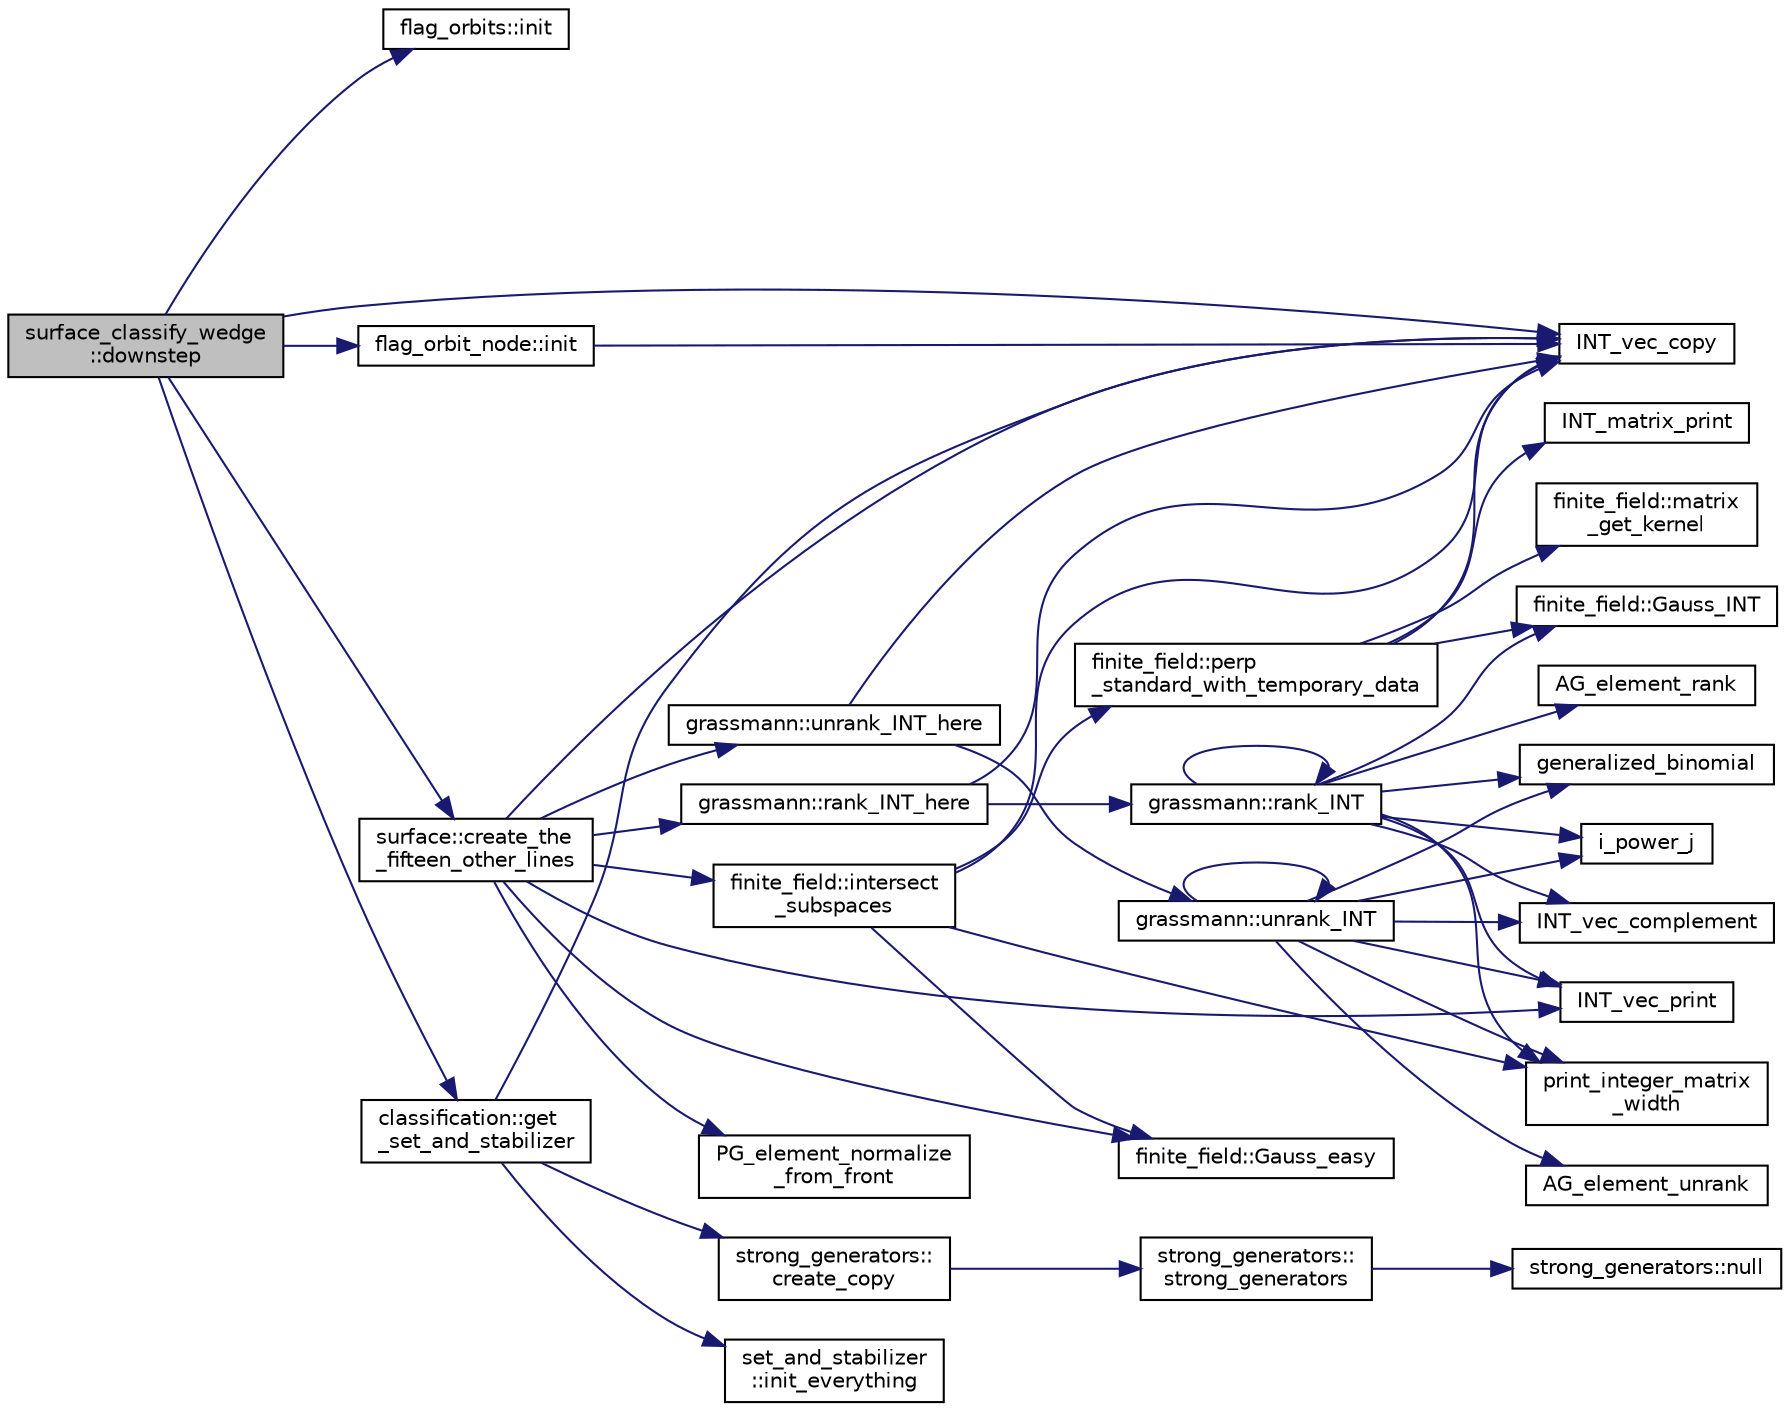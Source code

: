 digraph "surface_classify_wedge::downstep"
{
  edge [fontname="Helvetica",fontsize="10",labelfontname="Helvetica",labelfontsize="10"];
  node [fontname="Helvetica",fontsize="10",shape=record];
  rankdir="LR";
  Node157 [label="surface_classify_wedge\l::downstep",height=0.2,width=0.4,color="black", fillcolor="grey75", style="filled", fontcolor="black"];
  Node157 -> Node158 [color="midnightblue",fontsize="10",style="solid",fontname="Helvetica"];
  Node158 [label="flag_orbits::init",height=0.2,width=0.4,color="black", fillcolor="white", style="filled",URL="$d4/d77/classflag__orbits.html#a3319b31077e33267f1170b5febf07068"];
  Node157 -> Node159 [color="midnightblue",fontsize="10",style="solid",fontname="Helvetica"];
  Node159 [label="classification::get\l_set_and_stabilizer",height=0.2,width=0.4,color="black", fillcolor="white", style="filled",URL="$d0/dff/classclassification.html#a1ab1ff0514a305dc9686448919598e87"];
  Node159 -> Node160 [color="midnightblue",fontsize="10",style="solid",fontname="Helvetica"];
  Node160 [label="INT_vec_copy",height=0.2,width=0.4,color="black", fillcolor="white", style="filled",URL="$df/dbf/sajeeb_8_c.html#ac2d875e27e009af6ec04d17254d11075"];
  Node159 -> Node161 [color="midnightblue",fontsize="10",style="solid",fontname="Helvetica"];
  Node161 [label="strong_generators::\lcreate_copy",height=0.2,width=0.4,color="black", fillcolor="white", style="filled",URL="$dc/d09/classstrong__generators.html#ae8c60a4267aedfe7ba379fb939bd9853"];
  Node161 -> Node162 [color="midnightblue",fontsize="10",style="solid",fontname="Helvetica"];
  Node162 [label="strong_generators::\lstrong_generators",height=0.2,width=0.4,color="black", fillcolor="white", style="filled",URL="$dc/d09/classstrong__generators.html#a21fe01627384464cd600bd858acb6c40"];
  Node162 -> Node163 [color="midnightblue",fontsize="10",style="solid",fontname="Helvetica"];
  Node163 [label="strong_generators::null",height=0.2,width=0.4,color="black", fillcolor="white", style="filled",URL="$dc/d09/classstrong__generators.html#a6c749e2b2e07381b291f76a3841334f0"];
  Node159 -> Node164 [color="midnightblue",fontsize="10",style="solid",fontname="Helvetica"];
  Node164 [label="set_and_stabilizer\l::init_everything",height=0.2,width=0.4,color="black", fillcolor="white", style="filled",URL="$de/df6/classset__and__stabilizer.html#af069e038d8a67a93a89f05a690ca4b04"];
  Node157 -> Node160 [color="midnightblue",fontsize="10",style="solid",fontname="Helvetica"];
  Node157 -> Node165 [color="midnightblue",fontsize="10",style="solid",fontname="Helvetica"];
  Node165 [label="surface::create_the\l_fifteen_other_lines",height=0.2,width=0.4,color="black", fillcolor="white", style="filled",URL="$d5/d88/classsurface.html#acd575eb608647685ff637b14f7ce82d8"];
  Node165 -> Node166 [color="midnightblue",fontsize="10",style="solid",fontname="Helvetica"];
  Node166 [label="grassmann::unrank_INT_here",height=0.2,width=0.4,color="black", fillcolor="white", style="filled",URL="$df/d02/classgrassmann.html#aa51bb30ed0feb7ad87d500b76e0b3cbe"];
  Node166 -> Node167 [color="midnightblue",fontsize="10",style="solid",fontname="Helvetica"];
  Node167 [label="grassmann::unrank_INT",height=0.2,width=0.4,color="black", fillcolor="white", style="filled",URL="$df/d02/classgrassmann.html#a32079405b95a6da2ba1420567d762d64"];
  Node167 -> Node168 [color="midnightblue",fontsize="10",style="solid",fontname="Helvetica"];
  Node168 [label="generalized_binomial",height=0.2,width=0.4,color="black", fillcolor="white", style="filled",URL="$d2/d7c/combinatorics_8_c.html#a24762dc22e45175d18ec1ec1d2556ae8"];
  Node167 -> Node169 [color="midnightblue",fontsize="10",style="solid",fontname="Helvetica"];
  Node169 [label="i_power_j",height=0.2,width=0.4,color="black", fillcolor="white", style="filled",URL="$de/dc5/algebra__and__number__theory_8h.html#a39b321523e8957d701618bb5cac542b5"];
  Node167 -> Node170 [color="midnightblue",fontsize="10",style="solid",fontname="Helvetica"];
  Node170 [label="AG_element_unrank",height=0.2,width=0.4,color="black", fillcolor="white", style="filled",URL="$d4/d67/geometry_8h.html#a4a33b86c87b2879b97cfa1327abe2885"];
  Node167 -> Node171 [color="midnightblue",fontsize="10",style="solid",fontname="Helvetica"];
  Node171 [label="INT_vec_print",height=0.2,width=0.4,color="black", fillcolor="white", style="filled",URL="$df/dbf/sajeeb_8_c.html#a79a5901af0b47dd0d694109543c027fe"];
  Node167 -> Node167 [color="midnightblue",fontsize="10",style="solid",fontname="Helvetica"];
  Node167 -> Node172 [color="midnightblue",fontsize="10",style="solid",fontname="Helvetica"];
  Node172 [label="INT_vec_complement",height=0.2,width=0.4,color="black", fillcolor="white", style="filled",URL="$d5/db4/io__and__os_8h.html#a2a0a724647575fcd3090c763985eb81a"];
  Node167 -> Node173 [color="midnightblue",fontsize="10",style="solid",fontname="Helvetica"];
  Node173 [label="print_integer_matrix\l_width",height=0.2,width=0.4,color="black", fillcolor="white", style="filled",URL="$d5/db4/io__and__os_8h.html#aa78f3e73fc2179251bd15adbcc31573f"];
  Node166 -> Node160 [color="midnightblue",fontsize="10",style="solid",fontname="Helvetica"];
  Node165 -> Node174 [color="midnightblue",fontsize="10",style="solid",fontname="Helvetica"];
  Node174 [label="finite_field::Gauss_easy",height=0.2,width=0.4,color="black", fillcolor="white", style="filled",URL="$df/d5a/classfinite__field.html#a32761bf6c4a41f24b7193352127db8e7"];
  Node165 -> Node175 [color="midnightblue",fontsize="10",style="solid",fontname="Helvetica"];
  Node175 [label="grassmann::rank_INT_here",height=0.2,width=0.4,color="black", fillcolor="white", style="filled",URL="$df/d02/classgrassmann.html#aaeab144aec85ec523f5a4d614a86d8d7"];
  Node175 -> Node160 [color="midnightblue",fontsize="10",style="solid",fontname="Helvetica"];
  Node175 -> Node176 [color="midnightblue",fontsize="10",style="solid",fontname="Helvetica"];
  Node176 [label="grassmann::rank_INT",height=0.2,width=0.4,color="black", fillcolor="white", style="filled",URL="$df/d02/classgrassmann.html#a1fa95ce7ecebd48b04c7a0dc75491184"];
  Node176 -> Node173 [color="midnightblue",fontsize="10",style="solid",fontname="Helvetica"];
  Node176 -> Node177 [color="midnightblue",fontsize="10",style="solid",fontname="Helvetica"];
  Node177 [label="finite_field::Gauss_INT",height=0.2,width=0.4,color="black", fillcolor="white", style="filled",URL="$df/d5a/classfinite__field.html#adb676d2e80341b53751326e3a58beb11"];
  Node176 -> Node171 [color="midnightblue",fontsize="10",style="solid",fontname="Helvetica"];
  Node176 -> Node172 [color="midnightblue",fontsize="10",style="solid",fontname="Helvetica"];
  Node176 -> Node169 [color="midnightblue",fontsize="10",style="solid",fontname="Helvetica"];
  Node176 -> Node168 [color="midnightblue",fontsize="10",style="solid",fontname="Helvetica"];
  Node176 -> Node176 [color="midnightblue",fontsize="10",style="solid",fontname="Helvetica"];
  Node176 -> Node178 [color="midnightblue",fontsize="10",style="solid",fontname="Helvetica"];
  Node178 [label="AG_element_rank",height=0.2,width=0.4,color="black", fillcolor="white", style="filled",URL="$d4/d67/geometry_8h.html#ab2ac908d07dd8038fd996e26bdc75c17"];
  Node165 -> Node171 [color="midnightblue",fontsize="10",style="solid",fontname="Helvetica"];
  Node165 -> Node179 [color="midnightblue",fontsize="10",style="solid",fontname="Helvetica"];
  Node179 [label="finite_field::intersect\l_subspaces",height=0.2,width=0.4,color="black", fillcolor="white", style="filled",URL="$df/d5a/classfinite__field.html#af887ed38de1b121a4260e828d069aa3e"];
  Node179 -> Node160 [color="midnightblue",fontsize="10",style="solid",fontname="Helvetica"];
  Node179 -> Node173 [color="midnightblue",fontsize="10",style="solid",fontname="Helvetica"];
  Node179 -> Node180 [color="midnightblue",fontsize="10",style="solid",fontname="Helvetica"];
  Node180 [label="finite_field::perp\l_standard_with_temporary_data",height=0.2,width=0.4,color="black", fillcolor="white", style="filled",URL="$df/d5a/classfinite__field.html#aae3cca9b5f19ae969a9c5349d14f41c0"];
  Node180 -> Node160 [color="midnightblue",fontsize="10",style="solid",fontname="Helvetica"];
  Node180 -> Node181 [color="midnightblue",fontsize="10",style="solid",fontname="Helvetica"];
  Node181 [label="INT_matrix_print",height=0.2,width=0.4,color="black", fillcolor="white", style="filled",URL="$d5/db4/io__and__os_8h.html#afd4180a24bef3a2b584668a4eaf607ff"];
  Node180 -> Node177 [color="midnightblue",fontsize="10",style="solid",fontname="Helvetica"];
  Node180 -> Node182 [color="midnightblue",fontsize="10",style="solid",fontname="Helvetica"];
  Node182 [label="finite_field::matrix\l_get_kernel",height=0.2,width=0.4,color="black", fillcolor="white", style="filled",URL="$df/d5a/classfinite__field.html#ac45780a927cee936df13d04d30d2d248"];
  Node179 -> Node174 [color="midnightblue",fontsize="10",style="solid",fontname="Helvetica"];
  Node165 -> Node183 [color="midnightblue",fontsize="10",style="solid",fontname="Helvetica"];
  Node183 [label="PG_element_normalize\l_from_front",height=0.2,width=0.4,color="black", fillcolor="white", style="filled",URL="$d4/d67/geometry_8h.html#af675caf5f9975573455c8d93cb56bf95"];
  Node165 -> Node160 [color="midnightblue",fontsize="10",style="solid",fontname="Helvetica"];
  Node157 -> Node184 [color="midnightblue",fontsize="10",style="solid",fontname="Helvetica"];
  Node184 [label="flag_orbit_node::init",height=0.2,width=0.4,color="black", fillcolor="white", style="filled",URL="$df/dd1/classflag__orbit__node.html#ada76817a0bfc8cc9d5db35172408d646"];
  Node184 -> Node160 [color="midnightblue",fontsize="10",style="solid",fontname="Helvetica"];
}
